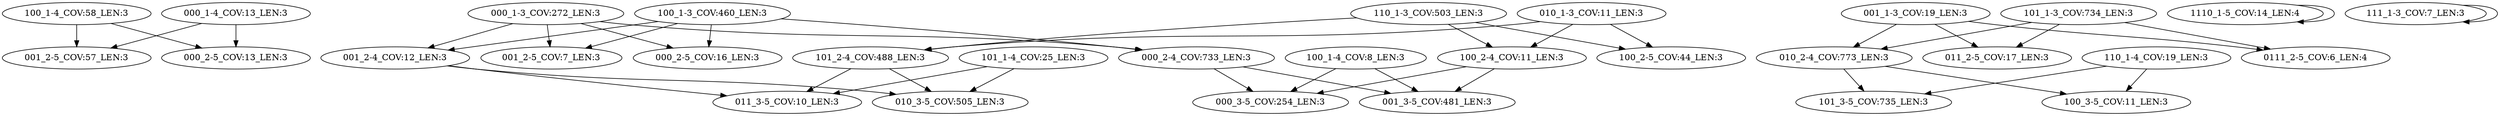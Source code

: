 digraph G {
    "100_1-4_COV:58_LEN:3" -> "001_2-5_COV:57_LEN:3";
    "100_1-4_COV:58_LEN:3" -> "000_2-5_COV:13_LEN:3";
    "001_2-4_COV:12_LEN:3" -> "011_3-5_COV:10_LEN:3";
    "001_2-4_COV:12_LEN:3" -> "010_3-5_COV:505_LEN:3";
    "100_2-4_COV:11_LEN:3" -> "000_3-5_COV:254_LEN:3";
    "100_2-4_COV:11_LEN:3" -> "001_3-5_COV:481_LEN:3";
    "001_1-3_COV:19_LEN:3" -> "011_2-5_COV:17_LEN:3";
    "001_1-3_COV:19_LEN:3" -> "0111_2-5_COV:6_LEN:4";
    "001_1-3_COV:19_LEN:3" -> "010_2-4_COV:773_LEN:3";
    "000_1-4_COV:13_LEN:3" -> "001_2-5_COV:57_LEN:3";
    "000_1-4_COV:13_LEN:3" -> "000_2-5_COV:13_LEN:3";
    "110_1-4_COV:19_LEN:3" -> "101_3-5_COV:735_LEN:3";
    "110_1-4_COV:19_LEN:3" -> "100_3-5_COV:11_LEN:3";
    "000_2-4_COV:733_LEN:3" -> "000_3-5_COV:254_LEN:3";
    "000_2-4_COV:733_LEN:3" -> "001_3-5_COV:481_LEN:3";
    "110_1-3_COV:503_LEN:3" -> "100_2-4_COV:11_LEN:3";
    "110_1-3_COV:503_LEN:3" -> "100_2-5_COV:44_LEN:3";
    "110_1-3_COV:503_LEN:3" -> "101_2-4_COV:488_LEN:3";
    "101_1-3_COV:734_LEN:3" -> "011_2-5_COV:17_LEN:3";
    "101_1-3_COV:734_LEN:3" -> "0111_2-5_COV:6_LEN:4";
    "101_1-3_COV:734_LEN:3" -> "010_2-4_COV:773_LEN:3";
    "000_1-3_COV:272_LEN:3" -> "001_2-4_COV:12_LEN:3";
    "000_1-3_COV:272_LEN:3" -> "001_2-5_COV:7_LEN:3";
    "000_1-3_COV:272_LEN:3" -> "000_2-4_COV:733_LEN:3";
    "000_1-3_COV:272_LEN:3" -> "000_2-5_COV:16_LEN:3";
    "101_1-4_COV:25_LEN:3" -> "011_3-5_COV:10_LEN:3";
    "101_1-4_COV:25_LEN:3" -> "010_3-5_COV:505_LEN:3";
    "1110_1-5_COV:14_LEN:4" -> "1110_1-5_COV:14_LEN:4";
    "010_2-4_COV:773_LEN:3" -> "101_3-5_COV:735_LEN:3";
    "010_2-4_COV:773_LEN:3" -> "100_3-5_COV:11_LEN:3";
    "101_2-4_COV:488_LEN:3" -> "011_3-5_COV:10_LEN:3";
    "101_2-4_COV:488_LEN:3" -> "010_3-5_COV:505_LEN:3";
    "111_1-3_COV:7_LEN:3" -> "111_1-3_COV:7_LEN:3";
    "100_1-3_COV:460_LEN:3" -> "001_2-4_COV:12_LEN:3";
    "100_1-3_COV:460_LEN:3" -> "001_2-5_COV:7_LEN:3";
    "100_1-3_COV:460_LEN:3" -> "000_2-4_COV:733_LEN:3";
    "100_1-3_COV:460_LEN:3" -> "000_2-5_COV:16_LEN:3";
    "010_1-3_COV:11_LEN:3" -> "100_2-4_COV:11_LEN:3";
    "010_1-3_COV:11_LEN:3" -> "100_2-5_COV:44_LEN:3";
    "010_1-3_COV:11_LEN:3" -> "101_2-4_COV:488_LEN:3";
    "100_1-4_COV:8_LEN:3" -> "000_3-5_COV:254_LEN:3";
    "100_1-4_COV:8_LEN:3" -> "001_3-5_COV:481_LEN:3";
}
